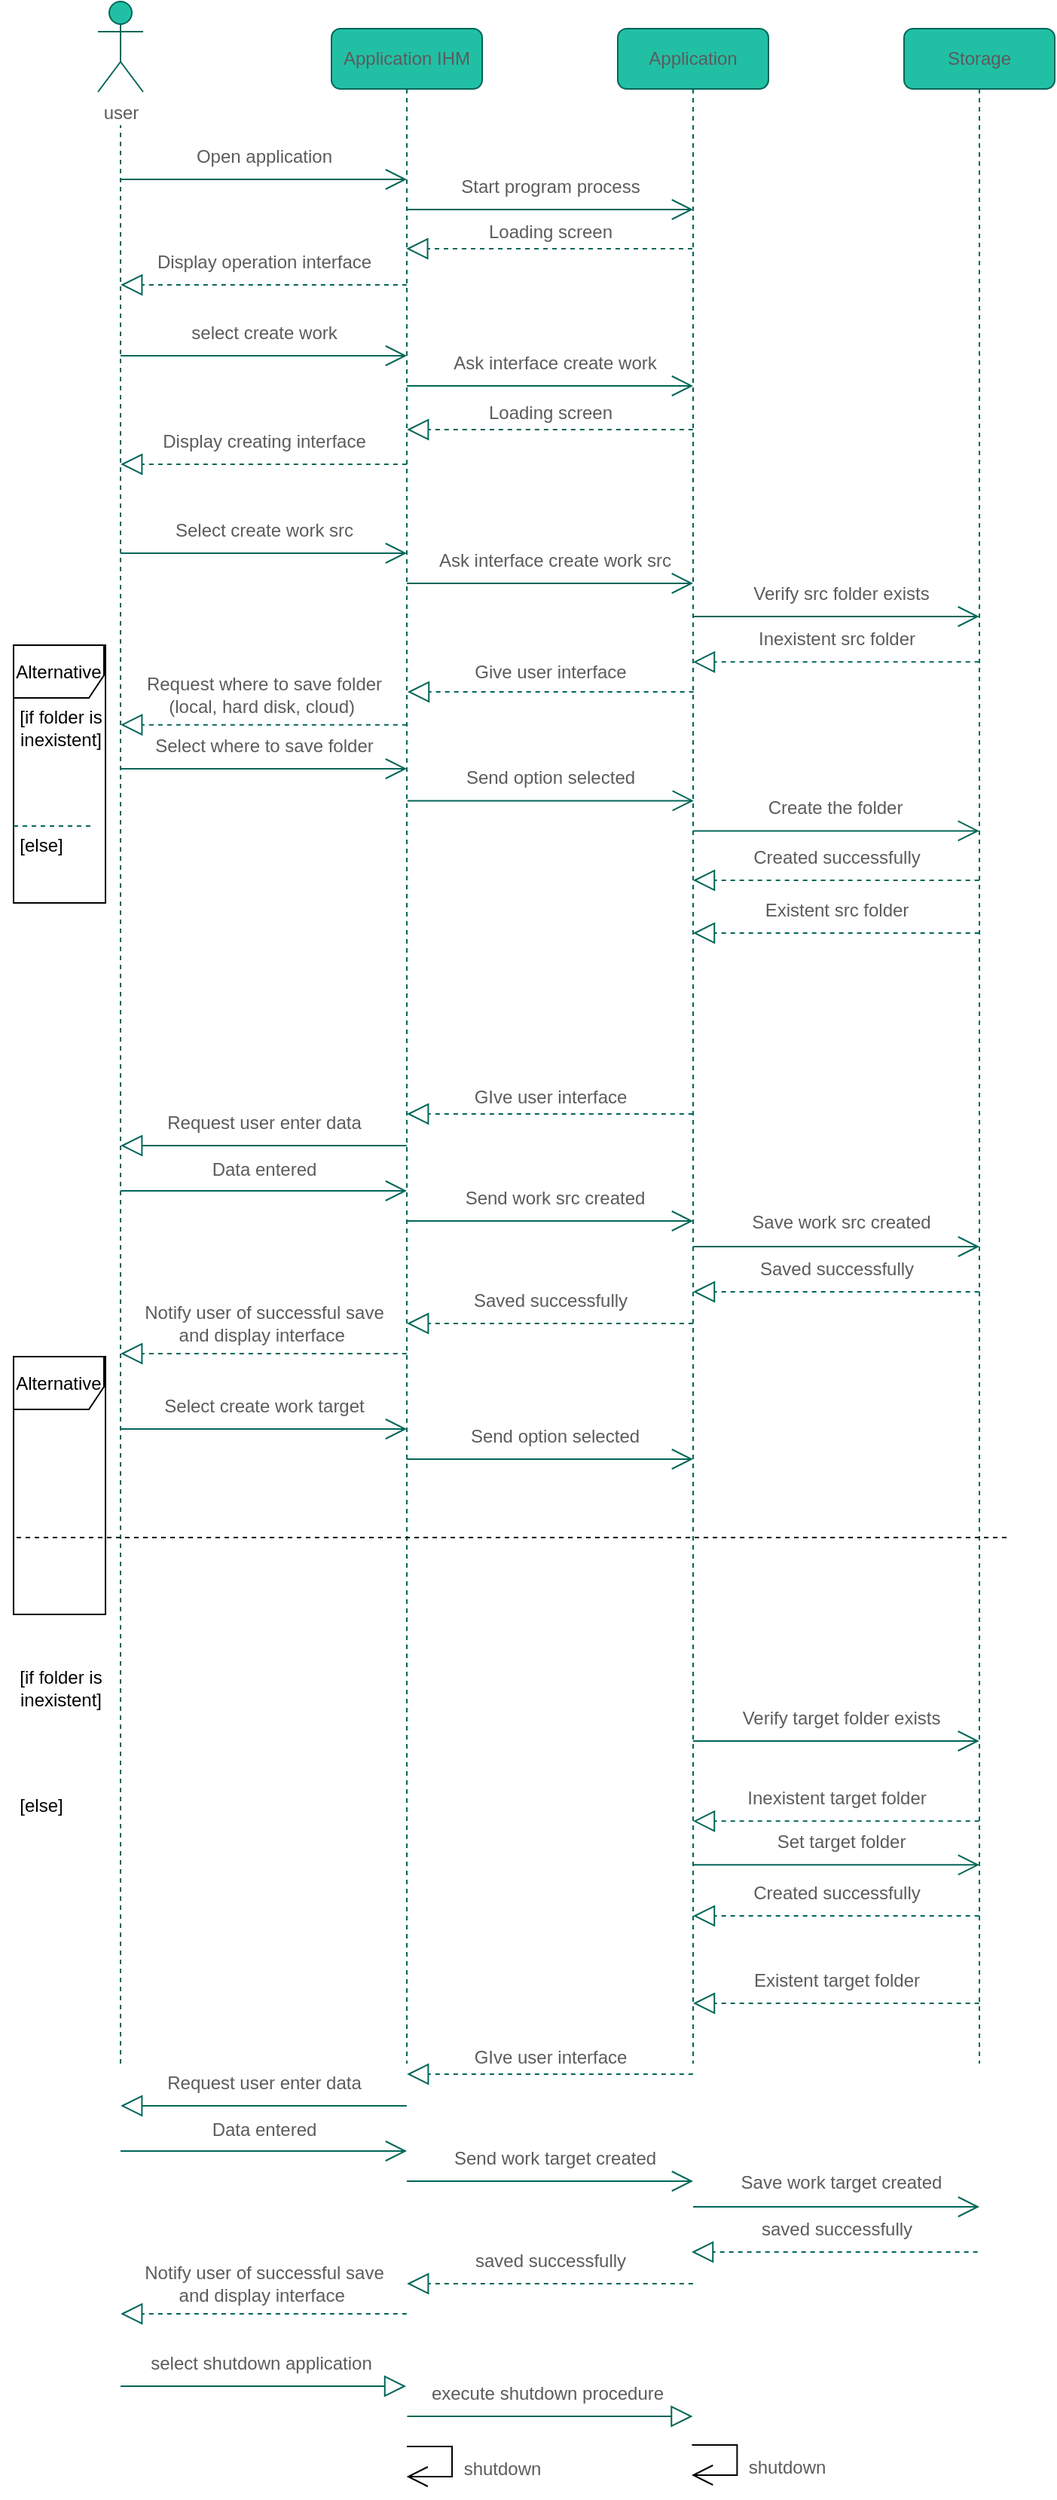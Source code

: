 <mxfile version="20.5.3" type="github">
  <diagram id="kgpKYQtTHZ0yAKxKKP6v" name="Page-1">
    <mxGraphModel dx="798" dy="415" grid="1" gridSize="10" guides="1" tooltips="1" connect="1" arrows="1" fold="1" page="1" pageScale="1" pageWidth="850" pageHeight="1100" math="0" shadow="0">
      <root>
        <mxCell id="0" />
        <mxCell id="1" parent="0" />
        <mxCell id="sGXvdLq_XoUKNio_A1aQ-1" value="user" style="shape=umlActor;verticalLabelPosition=bottom;verticalAlign=top;html=1;fillColor=#21C0A5;strokeColor=#006658;fontColor=#5C5C5C;rounded=1;" vertex="1" parent="1">
          <mxGeometry x="75" y="232" width="30" height="60" as="geometry" />
        </mxCell>
        <mxCell id="sGXvdLq_XoUKNio_A1aQ-8" value="&lt;span style=&quot;&quot;&gt;Application IHM&lt;/span&gt;" style="shape=umlLifeline;perimeter=lifelinePerimeter;whiteSpace=wrap;html=1;container=1;collapsible=0;recursiveResize=0;outlineConnect=0;fillColor=#21C0A5;strokeColor=#006658;fontColor=#5C5C5C;rounded=1;" vertex="1" parent="1">
          <mxGeometry x="230" y="250" width="100" height="1350" as="geometry" />
        </mxCell>
        <mxCell id="sGXvdLq_XoUKNio_A1aQ-38" value="Display operation interface" style="text;html=1;align=center;verticalAlign=middle;resizable=0;points=[];autosize=1;strokeColor=none;fillColor=none;fontColor=#5C5C5C;rounded=1;" vertex="1" parent="sGXvdLq_XoUKNio_A1aQ-8">
          <mxGeometry x="-130" y="140" width="170" height="30" as="geometry" />
        </mxCell>
        <mxCell id="sGXvdLq_XoUKNio_A1aQ-39" value="select create work" style="text;html=1;align=center;verticalAlign=middle;resizable=0;points=[];autosize=1;strokeColor=none;fillColor=none;fontColor=#5C5C5C;rounded=1;" vertex="1" parent="sGXvdLq_XoUKNio_A1aQ-8">
          <mxGeometry x="-105" y="187" width="120" height="30" as="geometry" />
        </mxCell>
        <mxCell id="sGXvdLq_XoUKNio_A1aQ-40" value="" style="endArrow=open;endFill=1;endSize=12;html=1;rounded=1;strokeColor=#006658;fontColor=#5C5C5C;fillColor=#21C0A5;" edge="1" parent="sGXvdLq_XoUKNio_A1aQ-8">
          <mxGeometry width="160" relative="1" as="geometry">
            <mxPoint x="-140" y="217" as="sourcePoint" />
            <mxPoint x="50" y="217" as="targetPoint" />
          </mxGeometry>
        </mxCell>
        <mxCell id="sGXvdLq_XoUKNio_A1aQ-79" value="Display creating interface" style="text;html=1;align=center;verticalAlign=middle;resizable=0;points=[];autosize=1;strokeColor=none;fillColor=none;fontColor=#5C5C5C;rounded=1;" vertex="1" parent="sGXvdLq_XoUKNio_A1aQ-8">
          <mxGeometry x="-125" y="259" width="160" height="30" as="geometry" />
        </mxCell>
        <mxCell id="sGXvdLq_XoUKNio_A1aQ-80" value="" style="endArrow=block;dashed=1;endFill=0;endSize=12;html=1;rounded=1;strokeColor=#006658;fontColor=#5C5C5C;fillColor=#21C0A5;" edge="1" parent="sGXvdLq_XoUKNio_A1aQ-8">
          <mxGeometry width="160" relative="1" as="geometry">
            <mxPoint x="49.92" y="289" as="sourcePoint" />
            <mxPoint x="-139.913" y="289" as="targetPoint" />
          </mxGeometry>
        </mxCell>
        <mxCell id="sGXvdLq_XoUKNio_A1aQ-101" value="Notify user of successful save&lt;br&gt;and display interface&amp;nbsp;" style="text;html=1;align=center;verticalAlign=middle;resizable=0;points=[];autosize=1;strokeColor=none;fillColor=none;fontColor=#5C5C5C;rounded=1;" vertex="1" parent="sGXvdLq_XoUKNio_A1aQ-8">
          <mxGeometry x="-135.0" y="839" width="180" height="40" as="geometry" />
        </mxCell>
        <mxCell id="sGXvdLq_XoUKNio_A1aQ-102" value="" style="endArrow=block;dashed=1;endFill=0;endSize=12;html=1;rounded=1;strokeColor=#006658;fontColor=#5C5C5C;fillColor=#21C0A5;" edge="1" parent="sGXvdLq_XoUKNio_A1aQ-8">
          <mxGeometry width="160" relative="1" as="geometry">
            <mxPoint x="49.92" y="879" as="sourcePoint" />
            <mxPoint x="-139.913" y="879" as="targetPoint" />
          </mxGeometry>
        </mxCell>
        <mxCell id="sGXvdLq_XoUKNio_A1aQ-138" value="select shutdown application" style="text;html=1;align=center;verticalAlign=middle;resizable=0;points=[];autosize=1;strokeColor=none;fillColor=none;fontColor=#5C5C5C;rounded=1;" vertex="1" parent="sGXvdLq_XoUKNio_A1aQ-8">
          <mxGeometry x="-132" y="1534" width="170" height="30" as="geometry" />
        </mxCell>
        <mxCell id="sGXvdLq_XoUKNio_A1aQ-145" value="" style="endArrow=open;endFill=1;endSize=12;html=1;rounded=0;" edge="1" parent="sGXvdLq_XoUKNio_A1aQ-8">
          <mxGeometry width="160" relative="1" as="geometry">
            <mxPoint x="50" y="1604" as="sourcePoint" />
            <mxPoint x="49.833" y="1624" as="targetPoint" />
            <Array as="points">
              <mxPoint x="80" y="1604" />
              <mxPoint x="80" y="1624" />
            </Array>
          </mxGeometry>
        </mxCell>
        <mxCell id="sGXvdLq_XoUKNio_A1aQ-152" value="Select where to save folder" style="text;html=1;align=center;verticalAlign=middle;resizable=0;points=[];autosize=1;strokeColor=none;fillColor=none;fontColor=#5C5C5C;rounded=1;" vertex="1" parent="sGXvdLq_XoUKNio_A1aQ-8">
          <mxGeometry x="-130" y="461" width="170" height="30" as="geometry" />
        </mxCell>
        <mxCell id="sGXvdLq_XoUKNio_A1aQ-153" value="" style="endArrow=open;endFill=1;endSize=12;html=1;rounded=1;strokeColor=#006658;fontColor=#5C5C5C;fillColor=#21C0A5;" edge="1" parent="sGXvdLq_XoUKNio_A1aQ-8">
          <mxGeometry width="160" relative="1" as="geometry">
            <mxPoint x="-140" y="491" as="sourcePoint" />
            <mxPoint x="50" y="491" as="targetPoint" />
          </mxGeometry>
        </mxCell>
        <mxCell id="sGXvdLq_XoUKNio_A1aQ-11" value="&lt;span style=&quot;&quot;&gt;Application&lt;/span&gt;" style="shape=umlLifeline;perimeter=lifelinePerimeter;whiteSpace=wrap;html=1;container=1;collapsible=0;recursiveResize=0;outlineConnect=0;fillColor=#21C0A5;strokeColor=#006658;fontColor=#5C5C5C;rounded=1;" vertex="1" parent="1">
          <mxGeometry x="420" y="250" width="100" height="1350" as="geometry" />
        </mxCell>
        <mxCell id="sGXvdLq_XoUKNio_A1aQ-36" value="Loading screen" style="text;html=1;align=center;verticalAlign=middle;resizable=0;points=[];autosize=1;strokeColor=none;fillColor=none;fontColor=#5C5C5C;rounded=1;" vertex="1" parent="sGXvdLq_XoUKNio_A1aQ-11">
          <mxGeometry x="-100" y="120" width="110" height="30" as="geometry" />
        </mxCell>
        <mxCell id="sGXvdLq_XoUKNio_A1aQ-41" value="Ask interface create work" style="text;html=1;align=center;verticalAlign=middle;resizable=0;points=[];autosize=1;strokeColor=none;fillColor=none;fontColor=#5C5C5C;rounded=1;" vertex="1" parent="sGXvdLq_XoUKNio_A1aQ-11">
          <mxGeometry x="-122" y="207" width="160" height="30" as="geometry" />
        </mxCell>
        <mxCell id="sGXvdLq_XoUKNio_A1aQ-42" value="" style="endArrow=open;endFill=1;endSize=12;html=1;rounded=1;strokeColor=#006658;fontColor=#5C5C5C;fillColor=#21C0A5;" edge="1" parent="sGXvdLq_XoUKNio_A1aQ-11">
          <mxGeometry width="160" relative="1" as="geometry">
            <mxPoint x="-140" y="237" as="sourcePoint" />
            <mxPoint x="50" y="237" as="targetPoint" />
          </mxGeometry>
        </mxCell>
        <mxCell id="sGXvdLq_XoUKNio_A1aQ-83" value="Select create work src" style="text;html=1;align=center;verticalAlign=middle;resizable=0;points=[];autosize=1;strokeColor=none;fillColor=none;fontColor=#5C5C5C;rounded=1;" vertex="1" parent="sGXvdLq_XoUKNio_A1aQ-11">
          <mxGeometry x="-305" y="318" width="140" height="30" as="geometry" />
        </mxCell>
        <mxCell id="sGXvdLq_XoUKNio_A1aQ-84" value="" style="endArrow=open;endFill=1;endSize=12;html=1;rounded=1;strokeColor=#006658;fontColor=#5C5C5C;fillColor=#21C0A5;" edge="1" parent="sGXvdLq_XoUKNio_A1aQ-11">
          <mxGeometry width="160" relative="1" as="geometry">
            <mxPoint x="-330" y="348" as="sourcePoint" />
            <mxPoint x="-140" y="348" as="targetPoint" />
          </mxGeometry>
        </mxCell>
        <mxCell id="sGXvdLq_XoUKNio_A1aQ-87" value="Ask interface create work src" style="text;html=1;align=center;verticalAlign=middle;resizable=0;points=[];autosize=1;strokeColor=none;fillColor=none;fontColor=#5C5C5C;rounded=1;" vertex="1" parent="sGXvdLq_XoUKNio_A1aQ-11">
          <mxGeometry x="-132" y="338" width="180" height="30" as="geometry" />
        </mxCell>
        <mxCell id="sGXvdLq_XoUKNio_A1aQ-88" value="" style="endArrow=open;endFill=1;endSize=12;html=1;rounded=1;strokeColor=#006658;fontColor=#5C5C5C;fillColor=#21C0A5;" edge="1" parent="sGXvdLq_XoUKNio_A1aQ-11">
          <mxGeometry width="160" relative="1" as="geometry">
            <mxPoint x="-140" y="368" as="sourcePoint" />
            <mxPoint x="50" y="368" as="targetPoint" />
          </mxGeometry>
        </mxCell>
        <mxCell id="sGXvdLq_XoUKNio_A1aQ-99" value="Saved successfully" style="text;html=1;align=center;verticalAlign=middle;resizable=0;points=[];autosize=1;strokeColor=none;fillColor=none;fontColor=#5C5C5C;rounded=1;" vertex="1" parent="sGXvdLq_XoUKNio_A1aQ-11">
          <mxGeometry x="-110.0" y="829" width="130" height="30" as="geometry" />
        </mxCell>
        <mxCell id="sGXvdLq_XoUKNio_A1aQ-100" value="" style="endArrow=block;dashed=1;endFill=0;endSize=12;html=1;rounded=1;strokeColor=#006658;fontColor=#5C5C5C;fillColor=#21C0A5;" edge="1" parent="sGXvdLq_XoUKNio_A1aQ-11">
          <mxGeometry width="160" relative="1" as="geometry">
            <mxPoint x="49.92" y="859" as="sourcePoint" />
            <mxPoint x="-139.913" y="859" as="targetPoint" />
          </mxGeometry>
        </mxCell>
        <mxCell id="sGXvdLq_XoUKNio_A1aQ-12" value="&lt;span style=&quot;&quot;&gt;Storage&lt;/span&gt;" style="shape=umlLifeline;perimeter=lifelinePerimeter;whiteSpace=wrap;html=1;container=1;collapsible=0;recursiveResize=0;outlineConnect=0;fillColor=#21C0A5;strokeColor=#006658;fontColor=#5C5C5C;rounded=1;" vertex="1" parent="1">
          <mxGeometry x="610" y="250" width="100" height="1350" as="geometry" />
        </mxCell>
        <mxCell id="sGXvdLq_XoUKNio_A1aQ-61" value="Alternative" style="shape=umlFrame;whiteSpace=wrap;html=1;width=60;height=35;" vertex="1" parent="sGXvdLq_XoUKNio_A1aQ-12">
          <mxGeometry x="-591" y="409" width="61" height="171" as="geometry" />
        </mxCell>
        <mxCell id="sGXvdLq_XoUKNio_A1aQ-65" value="" style="line;strokeWidth=1;fillColor=none;align=left;verticalAlign=middle;spacingTop=-1;spacingLeft=3;spacingRight=3;rotatable=0;labelPosition=right;points=[];portConstraint=eastwest;strokeColor=inherit;dashed=1;" vertex="1" parent="sGXvdLq_XoUKNio_A1aQ-12">
          <mxGeometry x="-591" y="525" width="51" height="8" as="geometry" />
        </mxCell>
        <mxCell id="sGXvdLq_XoUKNio_A1aQ-72" value="[else]" style="text;html=1;align=center;verticalAlign=middle;resizable=0;points=[];autosize=1;strokeColor=none;fillColor=none;" vertex="1" parent="sGXvdLq_XoUKNio_A1aQ-12">
          <mxGeometry x="-598" y="527" width="50" height="30" as="geometry" />
        </mxCell>
        <mxCell id="sGXvdLq_XoUKNio_A1aQ-44" value="GIve user interface" style="text;html=1;align=center;verticalAlign=middle;resizable=0;points=[];autosize=1;strokeColor=none;fillColor=none;fontColor=#5C5C5C;rounded=1;" vertex="1" parent="sGXvdLq_XoUKNio_A1aQ-12">
          <mxGeometry x="-294.58" y="694" width="120" height="30" as="geometry" />
        </mxCell>
        <mxCell id="sGXvdLq_XoUKNio_A1aQ-45" value="" style="endArrow=block;dashed=1;endFill=0;endSize=12;html=1;rounded=1;strokeColor=#006658;fontColor=#5C5C5C;fillColor=#21C0A5;" edge="1" parent="sGXvdLq_XoUKNio_A1aQ-12">
          <mxGeometry width="160" relative="1" as="geometry">
            <mxPoint x="-140.08" y="720" as="sourcePoint" />
            <mxPoint x="-329.913" y="720" as="targetPoint" />
          </mxGeometry>
        </mxCell>
        <mxCell id="sGXvdLq_XoUKNio_A1aQ-48" value="" style="endArrow=block;endFill=0;endSize=12;html=1;rounded=1;strokeColor=#006658;fontColor=#5C5C5C;fillColor=#21C0A5;" edge="1" parent="sGXvdLq_XoUKNio_A1aQ-12">
          <mxGeometry width="160" relative="1" as="geometry">
            <mxPoint x="-330.08" y="741" as="sourcePoint" />
            <mxPoint x="-519.913" y="741" as="targetPoint" />
          </mxGeometry>
        </mxCell>
        <mxCell id="sGXvdLq_XoUKNio_A1aQ-47" value="Request user enter data" style="text;html=1;align=center;verticalAlign=middle;resizable=0;points=[];autosize=1;strokeColor=none;fillColor=none;fontColor=#5C5C5C;rounded=1;" vertex="1" parent="sGXvdLq_XoUKNio_A1aQ-12">
          <mxGeometry x="-500" y="711" width="150" height="30" as="geometry" />
        </mxCell>
        <mxCell id="sGXvdLq_XoUKNio_A1aQ-95" value="Save work src created&lt;br&gt;&amp;nbsp;" style="text;html=1;align=center;verticalAlign=middle;resizable=0;points=[];autosize=1;strokeColor=none;fillColor=none;fontColor=#5C5C5C;rounded=1;" vertex="1" parent="sGXvdLq_XoUKNio_A1aQ-12">
          <mxGeometry x="-112" y="779" width="140" height="40" as="geometry" />
        </mxCell>
        <mxCell id="sGXvdLq_XoUKNio_A1aQ-96" value="" style="endArrow=open;endFill=1;endSize=12;html=1;rounded=1;strokeColor=#006658;fontColor=#5C5C5C;fillColor=#21C0A5;" edge="1" parent="sGXvdLq_XoUKNio_A1aQ-12">
          <mxGeometry width="160" relative="1" as="geometry">
            <mxPoint x="-140" y="808" as="sourcePoint" />
            <mxPoint x="50" y="808" as="targetPoint" />
          </mxGeometry>
        </mxCell>
        <mxCell id="sGXvdLq_XoUKNio_A1aQ-97" value="Saved successfully" style="text;html=1;align=center;verticalAlign=middle;resizable=0;points=[];autosize=1;strokeColor=none;fillColor=none;fontColor=#5C5C5C;rounded=1;" vertex="1" parent="sGXvdLq_XoUKNio_A1aQ-12">
          <mxGeometry x="-110.09" y="808" width="130" height="30" as="geometry" />
        </mxCell>
        <mxCell id="sGXvdLq_XoUKNio_A1aQ-98" value="" style="endArrow=block;dashed=1;endFill=0;endSize=12;html=1;rounded=1;strokeColor=#006658;fontColor=#5C5C5C;fillColor=#21C0A5;" edge="1" parent="sGXvdLq_XoUKNio_A1aQ-12">
          <mxGeometry width="160" relative="1" as="geometry">
            <mxPoint x="49.83" y="838" as="sourcePoint" />
            <mxPoint x="-140.003" y="838" as="targetPoint" />
          </mxGeometry>
        </mxCell>
        <mxCell id="sGXvdLq_XoUKNio_A1aQ-57" value="Give user interface" style="text;html=1;align=center;verticalAlign=middle;resizable=0;points=[];autosize=1;strokeColor=none;fillColor=none;fontColor=#5C5C5C;rounded=1;" vertex="1" parent="sGXvdLq_XoUKNio_A1aQ-12">
          <mxGeometry x="-294.58" y="412.17" width="120" height="30" as="geometry" />
        </mxCell>
        <mxCell id="sGXvdLq_XoUKNio_A1aQ-150" value="Request where to save folder&lt;br&gt;(local, hard disk, cloud)&amp;nbsp;" style="text;html=1;align=center;verticalAlign=middle;resizable=0;points=[];autosize=1;strokeColor=none;fillColor=none;fontColor=#5C5C5C;rounded=1;" vertex="1" parent="sGXvdLq_XoUKNio_A1aQ-12">
          <mxGeometry x="-515" y="422.0" width="180" height="40" as="geometry" />
        </mxCell>
        <mxCell id="sGXvdLq_XoUKNio_A1aQ-151" value="" style="endArrow=block;dashed=1;endFill=0;endSize=12;html=1;rounded=1;strokeColor=#006658;fontColor=#5C5C5C;fillColor=#21C0A5;" edge="1" parent="sGXvdLq_XoUKNio_A1aQ-12">
          <mxGeometry width="160" relative="1" as="geometry">
            <mxPoint x="-330.08" y="461.83" as="sourcePoint" />
            <mxPoint x="-519.913" y="461.83" as="targetPoint" />
          </mxGeometry>
        </mxCell>
        <mxCell id="sGXvdLq_XoUKNio_A1aQ-155" value="" style="endArrow=open;endFill=1;endSize=12;html=1;rounded=1;strokeColor=#006658;fontColor=#5C5C5C;fillColor=#21C0A5;" edge="1" parent="sGXvdLq_XoUKNio_A1aQ-12">
          <mxGeometry width="160" relative="1" as="geometry">
            <mxPoint x="-329.58" y="512.23" as="sourcePoint" />
            <mxPoint x="-139.58" y="512.23" as="targetPoint" />
          </mxGeometry>
        </mxCell>
        <mxCell id="sGXvdLq_XoUKNio_A1aQ-157" value="" style="endArrow=open;endFill=1;endSize=12;html=1;rounded=1;strokeColor=#006658;fontColor=#5C5C5C;fillColor=#21C0A5;" edge="1" parent="sGXvdLq_XoUKNio_A1aQ-12">
          <mxGeometry width="160" relative="1" as="geometry">
            <mxPoint x="-140.09" y="532.23" as="sourcePoint" />
            <mxPoint x="49.91" y="532.23" as="targetPoint" />
          </mxGeometry>
        </mxCell>
        <mxCell id="sGXvdLq_XoUKNio_A1aQ-158" value="Create the folder" style="text;html=1;align=center;verticalAlign=middle;resizable=0;points=[];autosize=1;strokeColor=none;fillColor=none;fontColor=#5C5C5C;rounded=1;" vertex="1" parent="sGXvdLq_XoUKNio_A1aQ-12">
          <mxGeometry x="-100.51" y="502" width="110" height="30" as="geometry" />
        </mxCell>
        <mxCell id="sGXvdLq_XoUKNio_A1aQ-60" value="" style="endArrow=block;dashed=1;endFill=0;endSize=12;html=1;rounded=1;strokeColor=#006658;fontColor=#5C5C5C;fillColor=#21C0A5;" edge="1" parent="sGXvdLq_XoUKNio_A1aQ-12">
          <mxGeometry width="160" relative="1" as="geometry">
            <mxPoint x="49.83" y="565" as="sourcePoint" />
            <mxPoint x="-140.003" y="565" as="targetPoint" />
          </mxGeometry>
        </mxCell>
        <mxCell id="sGXvdLq_XoUKNio_A1aQ-59" value="Created successfully" style="text;html=1;align=center;verticalAlign=middle;resizable=0;points=[];autosize=1;strokeColor=none;fillColor=none;fontColor=#5C5C5C;rounded=1;" vertex="1" parent="sGXvdLq_XoUKNio_A1aQ-12">
          <mxGeometry x="-110.09" y="535" width="130" height="30" as="geometry" />
        </mxCell>
        <mxCell id="sGXvdLq_XoUKNio_A1aQ-23" value="" style="endArrow=none;dashed=1;html=1;rounded=1;strokeColor=#006658;fontColor=#5C5C5C;" edge="1" parent="1">
          <mxGeometry width="50" height="50" relative="1" as="geometry">
            <mxPoint x="90" y="1600" as="sourcePoint" />
            <mxPoint x="90.0" y="314" as="targetPoint" />
          </mxGeometry>
        </mxCell>
        <mxCell id="sGXvdLq_XoUKNio_A1aQ-30" value="Open application" style="text;html=1;align=center;verticalAlign=middle;resizable=0;points=[];autosize=1;strokeColor=none;fillColor=none;fontColor=#5C5C5C;rounded=1;" vertex="1" parent="1">
          <mxGeometry x="130" y="320" width="110" height="30" as="geometry" />
        </mxCell>
        <mxCell id="sGXvdLq_XoUKNio_A1aQ-31" value="" style="endArrow=open;endFill=1;endSize=12;html=1;rounded=1;strokeColor=#006658;fontColor=#5C5C5C;fillColor=#21C0A5;" edge="1" parent="1">
          <mxGeometry width="160" relative="1" as="geometry">
            <mxPoint x="90" y="350" as="sourcePoint" />
            <mxPoint x="280" y="350" as="targetPoint" />
          </mxGeometry>
        </mxCell>
        <mxCell id="sGXvdLq_XoUKNio_A1aQ-33" value="Start program process" style="text;html=1;align=center;verticalAlign=middle;resizable=0;points=[];autosize=1;strokeColor=none;fillColor=none;fontColor=#5C5C5C;rounded=1;" vertex="1" parent="1">
          <mxGeometry x="305" y="340" width="140" height="30" as="geometry" />
        </mxCell>
        <mxCell id="sGXvdLq_XoUKNio_A1aQ-34" value="" style="endArrow=open;endFill=1;endSize=12;html=1;rounded=1;strokeColor=#006658;fontColor=#5C5C5C;fillColor=#21C0A5;" edge="1" parent="1">
          <mxGeometry width="160" relative="1" as="geometry">
            <mxPoint x="280" y="370" as="sourcePoint" />
            <mxPoint x="470" y="370" as="targetPoint" />
          </mxGeometry>
        </mxCell>
        <mxCell id="sGXvdLq_XoUKNio_A1aQ-35" value="" style="endArrow=block;dashed=1;endFill=0;endSize=12;html=1;rounded=1;strokeColor=#006658;fontColor=#5C5C5C;fillColor=#21C0A5;" edge="1" parent="1">
          <mxGeometry width="160" relative="1" as="geometry">
            <mxPoint x="469.5" y="396" as="sourcePoint" />
            <mxPoint x="279.667" y="396" as="targetPoint" />
          </mxGeometry>
        </mxCell>
        <mxCell id="sGXvdLq_XoUKNio_A1aQ-37" value="" style="endArrow=block;dashed=1;endFill=0;endSize=12;html=1;rounded=1;strokeColor=#006658;fontColor=#5C5C5C;fillColor=#21C0A5;" edge="1" parent="1">
          <mxGeometry width="160" relative="1" as="geometry">
            <mxPoint x="279.92" y="420" as="sourcePoint" />
            <mxPoint x="90.087" y="420" as="targetPoint" />
          </mxGeometry>
        </mxCell>
        <mxCell id="sGXvdLq_XoUKNio_A1aQ-77" value="Loading screen" style="text;html=1;align=center;verticalAlign=middle;resizable=0;points=[];autosize=1;strokeColor=none;fillColor=none;fontColor=#5C5C5C;rounded=1;" vertex="1" parent="1">
          <mxGeometry x="320.42" y="490" width="110" height="30" as="geometry" />
        </mxCell>
        <mxCell id="sGXvdLq_XoUKNio_A1aQ-78" value="" style="endArrow=block;dashed=1;endFill=0;endSize=12;html=1;rounded=1;strokeColor=#006658;fontColor=#5C5C5C;fillColor=#21C0A5;" edge="1" parent="1">
          <mxGeometry width="160" relative="1" as="geometry">
            <mxPoint x="469.92" y="516" as="sourcePoint" />
            <mxPoint x="280.087" y="516" as="targetPoint" />
          </mxGeometry>
        </mxCell>
        <mxCell id="sGXvdLq_XoUKNio_A1aQ-53" value="Inexistent src folder" style="text;html=1;align=center;verticalAlign=middle;resizable=0;points=[];autosize=1;strokeColor=none;fillColor=none;fontColor=#5C5C5C;rounded=1;" vertex="1" parent="1">
          <mxGeometry x="499.91" y="640.17" width="130" height="30" as="geometry" />
        </mxCell>
        <mxCell id="sGXvdLq_XoUKNio_A1aQ-54" value="" style="endArrow=block;dashed=1;endFill=0;endSize=12;html=1;rounded=1;strokeColor=#006658;fontColor=#5C5C5C;fillColor=#21C0A5;" edge="1" parent="1">
          <mxGeometry width="160" relative="1" as="geometry">
            <mxPoint x="659.83" y="670.17" as="sourcePoint" />
            <mxPoint x="469.997" y="670.17" as="targetPoint" />
          </mxGeometry>
        </mxCell>
        <mxCell id="sGXvdLq_XoUKNio_A1aQ-63" value="[if folder is &lt;br&gt;inexistent]" style="text;html=1;align=center;verticalAlign=middle;resizable=0;points=[];autosize=1;strokeColor=none;fillColor=none;" vertex="1" parent="1">
          <mxGeometry x="10" y="694.17" width="80" height="40" as="geometry" />
        </mxCell>
        <mxCell id="sGXvdLq_XoUKNio_A1aQ-66" value="Existent src folder" style="text;html=1;align=center;verticalAlign=middle;resizable=0;points=[];autosize=1;strokeColor=none;fillColor=none;fontColor=#5C5C5C;rounded=1;" vertex="1" parent="1">
          <mxGeometry x="504.91" y="820" width="120" height="30" as="geometry" />
        </mxCell>
        <mxCell id="sGXvdLq_XoUKNio_A1aQ-67" value="" style="endArrow=block;dashed=1;endFill=0;endSize=12;html=1;rounded=1;strokeColor=#006658;fontColor=#5C5C5C;fillColor=#21C0A5;" edge="1" parent="1">
          <mxGeometry width="160" relative="1" as="geometry">
            <mxPoint x="659.83" y="850.0" as="sourcePoint" />
            <mxPoint x="469.997" y="850.0" as="targetPoint" />
          </mxGeometry>
        </mxCell>
        <mxCell id="sGXvdLq_XoUKNio_A1aQ-49" value="Verify src folder exists" style="text;html=1;align=center;verticalAlign=middle;resizable=0;points=[];autosize=1;strokeColor=none;fillColor=none;fontColor=#5C5C5C;rounded=1;" vertex="1" parent="1">
          <mxGeometry x="497.91" y="610" width="140" height="30" as="geometry" />
        </mxCell>
        <mxCell id="sGXvdLq_XoUKNio_A1aQ-50" value="" style="endArrow=open;endFill=1;endSize=12;html=1;rounded=1;strokeColor=#006658;fontColor=#5C5C5C;fillColor=#21C0A5;" edge="1" parent="1">
          <mxGeometry width="160" relative="1" as="geometry">
            <mxPoint x="469.91" y="640" as="sourcePoint" />
            <mxPoint x="659.91" y="640" as="targetPoint" />
          </mxGeometry>
        </mxCell>
        <mxCell id="sGXvdLq_XoUKNio_A1aQ-91" value="Data entered" style="text;html=1;align=center;verticalAlign=middle;resizable=0;points=[];autosize=1;strokeColor=none;fillColor=none;fontColor=#5C5C5C;rounded=1;" vertex="1" parent="1">
          <mxGeometry x="140" y="992" width="90" height="30" as="geometry" />
        </mxCell>
        <mxCell id="sGXvdLq_XoUKNio_A1aQ-92" value="" style="endArrow=open;endFill=1;endSize=12;html=1;rounded=1;strokeColor=#006658;fontColor=#5C5C5C;fillColor=#21C0A5;" edge="1" parent="1">
          <mxGeometry width="160" relative="1" as="geometry">
            <mxPoint x="90" y="1021" as="sourcePoint" />
            <mxPoint x="280" y="1021" as="targetPoint" />
          </mxGeometry>
        </mxCell>
        <mxCell id="sGXvdLq_XoUKNio_A1aQ-93" value="Send work src created" style="text;html=1;align=center;verticalAlign=middle;resizable=0;points=[];autosize=1;strokeColor=none;fillColor=none;fontColor=#5C5C5C;rounded=1;" vertex="1" parent="1">
          <mxGeometry x="308" y="1011" width="140" height="30" as="geometry" />
        </mxCell>
        <mxCell id="sGXvdLq_XoUKNio_A1aQ-94" value="" style="endArrow=open;endFill=1;endSize=12;html=1;rounded=1;strokeColor=#006658;fontColor=#5C5C5C;fillColor=#21C0A5;" edge="1" parent="1">
          <mxGeometry width="160" relative="1" as="geometry">
            <mxPoint x="280" y="1041" as="sourcePoint" />
            <mxPoint x="470" y="1041" as="targetPoint" />
          </mxGeometry>
        </mxCell>
        <mxCell id="sGXvdLq_XoUKNio_A1aQ-103" value="Notify user of successful save&lt;br&gt;and display interface&amp;nbsp;" style="text;html=1;align=center;verticalAlign=middle;resizable=0;points=[];autosize=1;strokeColor=none;fillColor=none;fontColor=#5C5C5C;rounded=1;" vertex="1" parent="1">
          <mxGeometry x="95.0" y="1726" width="180" height="40" as="geometry" />
        </mxCell>
        <mxCell id="sGXvdLq_XoUKNio_A1aQ-104" value="" style="endArrow=block;dashed=1;endFill=0;endSize=12;html=1;rounded=1;strokeColor=#006658;fontColor=#5C5C5C;fillColor=#21C0A5;" edge="1" parent="1">
          <mxGeometry width="160" relative="1" as="geometry">
            <mxPoint x="279.92" y="1766" as="sourcePoint" />
            <mxPoint x="90.087" y="1766" as="targetPoint" />
          </mxGeometry>
        </mxCell>
        <mxCell id="sGXvdLq_XoUKNio_A1aQ-105" value="Select create work target" style="text;html=1;align=center;verticalAlign=middle;resizable=0;points=[];autosize=1;strokeColor=none;fillColor=none;fontColor=#5C5C5C;rounded=1;" vertex="1" parent="1">
          <mxGeometry x="105" y="1149" width="160" height="30" as="geometry" />
        </mxCell>
        <mxCell id="sGXvdLq_XoUKNio_A1aQ-106" value="" style="endArrow=open;endFill=1;endSize=12;html=1;rounded=1;strokeColor=#006658;fontColor=#5C5C5C;fillColor=#21C0A5;" edge="1" parent="1">
          <mxGeometry width="160" relative="1" as="geometry">
            <mxPoint x="90" y="1179" as="sourcePoint" />
            <mxPoint x="280" y="1179" as="targetPoint" />
          </mxGeometry>
        </mxCell>
        <mxCell id="sGXvdLq_XoUKNio_A1aQ-107" value="Send option selected" style="text;html=1;align=center;verticalAlign=middle;resizable=0;points=[];autosize=1;strokeColor=none;fillColor=none;fontColor=#5C5C5C;rounded=1;" vertex="1" parent="1">
          <mxGeometry x="308" y="1169" width="140" height="30" as="geometry" />
        </mxCell>
        <mxCell id="sGXvdLq_XoUKNio_A1aQ-108" value="" style="endArrow=open;endFill=1;endSize=12;html=1;rounded=1;strokeColor=#006658;fontColor=#5C5C5C;fillColor=#21C0A5;" edge="1" parent="1">
          <mxGeometry width="160" relative="1" as="geometry">
            <mxPoint x="280" y="1199" as="sourcePoint" />
            <mxPoint x="470" y="1199" as="targetPoint" />
          </mxGeometry>
        </mxCell>
        <mxCell id="sGXvdLq_XoUKNio_A1aQ-109" value="saved successfully" style="text;html=1;align=center;verticalAlign=middle;resizable=0;points=[];autosize=1;strokeColor=none;fillColor=none;fontColor=#5C5C5C;rounded=1;" vertex="1" parent="1">
          <mxGeometry x="315.0" y="1716" width="120" height="30" as="geometry" />
        </mxCell>
        <mxCell id="sGXvdLq_XoUKNio_A1aQ-110" value="" style="endArrow=block;dashed=1;endFill=0;endSize=12;html=1;rounded=1;strokeColor=#006658;fontColor=#5C5C5C;fillColor=#21C0A5;" edge="1" parent="1">
          <mxGeometry width="160" relative="1" as="geometry">
            <mxPoint x="469.92" y="1746" as="sourcePoint" />
            <mxPoint x="280.087" y="1746" as="targetPoint" />
          </mxGeometry>
        </mxCell>
        <mxCell id="sGXvdLq_XoUKNio_A1aQ-111" value="Alternative" style="shape=umlFrame;whiteSpace=wrap;html=1;width=60;height=35;" vertex="1" parent="1">
          <mxGeometry x="19" y="1131" width="61" height="171" as="geometry" />
        </mxCell>
        <mxCell id="sGXvdLq_XoUKNio_A1aQ-112" value="" style="line;strokeWidth=1;fillColor=none;align=left;verticalAlign=middle;spacingTop=-1;spacingLeft=3;spacingRight=3;rotatable=0;labelPosition=right;points=[];portConstraint=eastwest;strokeColor=inherit;dashed=1;" vertex="1" parent="1">
          <mxGeometry x="21" y="1247" width="659" height="8" as="geometry" />
        </mxCell>
        <mxCell id="sGXvdLq_XoUKNio_A1aQ-113" value="[else]" style="text;html=1;align=center;verticalAlign=middle;resizable=0;points=[];autosize=1;strokeColor=none;fillColor=none;" vertex="1" parent="1">
          <mxGeometry x="12" y="1414" width="50" height="30" as="geometry" />
        </mxCell>
        <mxCell id="sGXvdLq_XoUKNio_A1aQ-114" value="GIve user interface" style="text;html=1;align=center;verticalAlign=middle;resizable=0;points=[];autosize=1;strokeColor=none;fillColor=none;fontColor=#5C5C5C;rounded=1;" vertex="1" parent="1">
          <mxGeometry x="315.42" y="1581" width="120" height="30" as="geometry" />
        </mxCell>
        <mxCell id="sGXvdLq_XoUKNio_A1aQ-115" value="" style="endArrow=block;dashed=1;endFill=0;endSize=12;html=1;rounded=1;strokeColor=#006658;fontColor=#5C5C5C;fillColor=#21C0A5;" edge="1" parent="1">
          <mxGeometry width="160" relative="1" as="geometry">
            <mxPoint x="469.92" y="1607" as="sourcePoint" />
            <mxPoint x="280.087" y="1607" as="targetPoint" />
          </mxGeometry>
        </mxCell>
        <mxCell id="sGXvdLq_XoUKNio_A1aQ-116" value="" style="endArrow=block;endFill=0;endSize=12;html=1;rounded=1;strokeColor=#006658;fontColor=#5C5C5C;fillColor=#21C0A5;" edge="1" parent="1">
          <mxGeometry width="160" relative="1" as="geometry">
            <mxPoint x="279.92" y="1628" as="sourcePoint" />
            <mxPoint x="90.087" y="1628" as="targetPoint" />
          </mxGeometry>
        </mxCell>
        <mxCell id="sGXvdLq_XoUKNio_A1aQ-117" value="Request user enter data" style="text;html=1;align=center;verticalAlign=middle;resizable=0;points=[];autosize=1;strokeColor=none;fillColor=none;fontColor=#5C5C5C;rounded=1;" vertex="1" parent="1">
          <mxGeometry x="110" y="1598" width="150" height="30" as="geometry" />
        </mxCell>
        <mxCell id="sGXvdLq_XoUKNio_A1aQ-118" value="Save work target&amp;nbsp;created&lt;br&gt;&amp;nbsp;" style="text;html=1;align=center;verticalAlign=middle;resizable=0;points=[];autosize=1;strokeColor=none;fillColor=none;fontColor=#5C5C5C;rounded=1;" vertex="1" parent="1">
          <mxGeometry x="488" y="1666" width="160" height="40" as="geometry" />
        </mxCell>
        <mxCell id="sGXvdLq_XoUKNio_A1aQ-119" value="" style="endArrow=open;endFill=1;endSize=12;html=1;rounded=1;strokeColor=#006658;fontColor=#5C5C5C;fillColor=#21C0A5;" edge="1" parent="1">
          <mxGeometry width="160" relative="1" as="geometry">
            <mxPoint x="470" y="1695" as="sourcePoint" />
            <mxPoint x="660" y="1695" as="targetPoint" />
          </mxGeometry>
        </mxCell>
        <mxCell id="sGXvdLq_XoUKNio_A1aQ-120" value="saved successfully" style="text;html=1;align=center;verticalAlign=middle;resizable=0;points=[];autosize=1;strokeColor=none;fillColor=none;fontColor=#5C5C5C;rounded=1;" vertex="1" parent="1">
          <mxGeometry x="504.91" y="1695" width="120" height="30" as="geometry" />
        </mxCell>
        <mxCell id="sGXvdLq_XoUKNio_A1aQ-121" value="" style="endArrow=block;dashed=1;endFill=0;endSize=12;html=1;rounded=1;strokeColor=#006658;fontColor=#5C5C5C;fillColor=#21C0A5;" edge="1" parent="1">
          <mxGeometry width="160" relative="1" as="geometry">
            <mxPoint x="658.83" y="1725" as="sourcePoint" />
            <mxPoint x="468.997" y="1725" as="targetPoint" />
          </mxGeometry>
        </mxCell>
        <mxCell id="sGXvdLq_XoUKNio_A1aQ-122" value="Inexistent target&amp;nbsp;folder" style="text;html=1;align=center;verticalAlign=middle;resizable=0;points=[];autosize=1;strokeColor=none;fillColor=none;fontColor=#5C5C5C;rounded=1;" vertex="1" parent="1">
          <mxGeometry x="494.91" y="1409.17" width="140" height="30" as="geometry" />
        </mxCell>
        <mxCell id="sGXvdLq_XoUKNio_A1aQ-123" value="" style="endArrow=block;dashed=1;endFill=0;endSize=12;html=1;rounded=1;strokeColor=#006658;fontColor=#5C5C5C;fillColor=#21C0A5;" edge="1" parent="1">
          <mxGeometry width="160" relative="1" as="geometry">
            <mxPoint x="659.83" y="1439.17" as="sourcePoint" />
            <mxPoint x="469.997" y="1439.17" as="targetPoint" />
          </mxGeometry>
        </mxCell>
        <mxCell id="sGXvdLq_XoUKNio_A1aQ-124" value="Created successfully" style="text;html=1;align=center;verticalAlign=middle;resizable=0;points=[];autosize=1;strokeColor=none;fillColor=none;fontColor=#5C5C5C;rounded=1;" vertex="1" parent="1">
          <mxGeometry x="499.91" y="1472" width="130" height="30" as="geometry" />
        </mxCell>
        <mxCell id="sGXvdLq_XoUKNio_A1aQ-125" value="" style="endArrow=block;dashed=1;endFill=0;endSize=12;html=1;rounded=1;strokeColor=#006658;fontColor=#5C5C5C;fillColor=#21C0A5;" edge="1" parent="1">
          <mxGeometry width="160" relative="1" as="geometry">
            <mxPoint x="659.83" y="1502" as="sourcePoint" />
            <mxPoint x="469.997" y="1502" as="targetPoint" />
          </mxGeometry>
        </mxCell>
        <mxCell id="sGXvdLq_XoUKNio_A1aQ-126" value="Set target&amp;nbsp;folder" style="text;html=1;align=center;verticalAlign=middle;resizable=0;points=[];autosize=1;strokeColor=none;fillColor=none;fontColor=#5C5C5C;rounded=1;" vertex="1" parent="1">
          <mxGeometry x="513" y="1438.17" width="110" height="30" as="geometry" />
        </mxCell>
        <mxCell id="sGXvdLq_XoUKNio_A1aQ-127" value="" style="endArrow=open;endFill=1;endSize=12;html=1;rounded=1;strokeColor=#006658;fontColor=#5C5C5C;fillColor=#21C0A5;" edge="1" parent="1">
          <mxGeometry width="160" relative="1" as="geometry">
            <mxPoint x="470" y="1468.17" as="sourcePoint" />
            <mxPoint x="660" y="1468.17" as="targetPoint" />
          </mxGeometry>
        </mxCell>
        <mxCell id="sGXvdLq_XoUKNio_A1aQ-128" value="[if folder is &lt;br&gt;inexistent]" style="text;html=1;align=center;verticalAlign=middle;resizable=0;points=[];autosize=1;strokeColor=none;fillColor=none;" vertex="1" parent="1">
          <mxGeometry x="10" y="1331.17" width="80" height="40" as="geometry" />
        </mxCell>
        <mxCell id="sGXvdLq_XoUKNio_A1aQ-129" value="Existent target&amp;nbsp;folder" style="text;html=1;align=center;verticalAlign=middle;resizable=0;points=[];autosize=1;strokeColor=none;fillColor=none;fontColor=#5C5C5C;rounded=1;" vertex="1" parent="1">
          <mxGeometry x="499.91" y="1530" width="130" height="30" as="geometry" />
        </mxCell>
        <mxCell id="sGXvdLq_XoUKNio_A1aQ-130" value="" style="endArrow=block;dashed=1;endFill=0;endSize=12;html=1;rounded=1;strokeColor=#006658;fontColor=#5C5C5C;fillColor=#21C0A5;" edge="1" parent="1">
          <mxGeometry width="160" relative="1" as="geometry">
            <mxPoint x="659.83" y="1560" as="sourcePoint" />
            <mxPoint x="469.997" y="1560" as="targetPoint" />
          </mxGeometry>
        </mxCell>
        <mxCell id="sGXvdLq_XoUKNio_A1aQ-131" value="Verify target folder exists" style="text;html=1;align=center;verticalAlign=middle;resizable=0;points=[];autosize=1;strokeColor=none;fillColor=none;fontColor=#5C5C5C;rounded=1;" vertex="1" parent="1">
          <mxGeometry x="492.91" y="1356" width="150" height="30" as="geometry" />
        </mxCell>
        <mxCell id="sGXvdLq_XoUKNio_A1aQ-132" value="" style="endArrow=open;endFill=1;endSize=12;html=1;rounded=1;strokeColor=#006658;fontColor=#5C5C5C;fillColor=#21C0A5;" edge="1" parent="1">
          <mxGeometry width="160" relative="1" as="geometry">
            <mxPoint x="469.91" y="1386" as="sourcePoint" />
            <mxPoint x="659.91" y="1386" as="targetPoint" />
          </mxGeometry>
        </mxCell>
        <mxCell id="sGXvdLq_XoUKNio_A1aQ-133" value="Data entered" style="text;html=1;align=center;verticalAlign=middle;resizable=0;points=[];autosize=1;strokeColor=none;fillColor=none;fontColor=#5C5C5C;rounded=1;" vertex="1" parent="1">
          <mxGeometry x="140" y="1629" width="90" height="30" as="geometry" />
        </mxCell>
        <mxCell id="sGXvdLq_XoUKNio_A1aQ-134" value="" style="endArrow=open;endFill=1;endSize=12;html=1;rounded=1;strokeColor=#006658;fontColor=#5C5C5C;fillColor=#21C0A5;" edge="1" parent="1">
          <mxGeometry width="160" relative="1" as="geometry">
            <mxPoint x="90" y="1658" as="sourcePoint" />
            <mxPoint x="280" y="1658" as="targetPoint" />
          </mxGeometry>
        </mxCell>
        <mxCell id="sGXvdLq_XoUKNio_A1aQ-135" value="Send work target&amp;nbsp;created" style="text;html=1;align=center;verticalAlign=middle;resizable=0;points=[];autosize=1;strokeColor=none;fillColor=none;fontColor=#5C5C5C;rounded=1;" vertex="1" parent="1">
          <mxGeometry x="298" y="1648" width="160" height="30" as="geometry" />
        </mxCell>
        <mxCell id="sGXvdLq_XoUKNio_A1aQ-136" value="" style="endArrow=open;endFill=1;endSize=12;html=1;rounded=1;strokeColor=#006658;fontColor=#5C5C5C;fillColor=#21C0A5;" edge="1" parent="1">
          <mxGeometry width="160" relative="1" as="geometry">
            <mxPoint x="280" y="1678" as="sourcePoint" />
            <mxPoint x="470" y="1678" as="targetPoint" />
          </mxGeometry>
        </mxCell>
        <mxCell id="sGXvdLq_XoUKNio_A1aQ-137" value="" style="endArrow=block;endFill=0;endSize=12;html=1;rounded=1;strokeColor=#006658;fontColor=#5C5C5C;fillColor=#21C0A5;" edge="1" parent="1">
          <mxGeometry width="160" relative="1" as="geometry">
            <mxPoint x="90.0" y="1814" as="sourcePoint" />
            <mxPoint x="279.5" y="1814" as="targetPoint" />
          </mxGeometry>
        </mxCell>
        <mxCell id="sGXvdLq_XoUKNio_A1aQ-140" value="execute shutdown procedure" style="text;html=1;align=center;verticalAlign=middle;resizable=0;points=[];autosize=1;strokeColor=none;fillColor=none;fontColor=#5C5C5C;rounded=1;" vertex="1" parent="1">
          <mxGeometry x="283.25" y="1804" width="180" height="30" as="geometry" />
        </mxCell>
        <mxCell id="sGXvdLq_XoUKNio_A1aQ-141" value="" style="endArrow=block;endFill=0;endSize=12;html=1;rounded=1;strokeColor=#006658;fontColor=#5C5C5C;fillColor=#21C0A5;" edge="1" parent="1">
          <mxGeometry width="160" relative="1" as="geometry">
            <mxPoint x="280.25" y="1834.0" as="sourcePoint" />
            <mxPoint x="469.75" y="1834.0" as="targetPoint" />
          </mxGeometry>
        </mxCell>
        <mxCell id="sGXvdLq_XoUKNio_A1aQ-146" value="shutdown" style="text;html=1;align=center;verticalAlign=middle;resizable=0;points=[];autosize=1;strokeColor=none;fillColor=none;fontColor=#5C5C5C;rounded=1;" vertex="1" parent="1">
          <mxGeometry x="308" y="1854" width="70" height="30" as="geometry" />
        </mxCell>
        <mxCell id="sGXvdLq_XoUKNio_A1aQ-147" value="" style="endArrow=open;endFill=1;endSize=12;html=1;rounded=0;" edge="1" parent="1">
          <mxGeometry width="160" relative="1" as="geometry">
            <mxPoint x="469.19" y="1853.0" as="sourcePoint" />
            <mxPoint x="469.0" y="1873.0" as="targetPoint" />
            <Array as="points">
              <mxPoint x="499.19" y="1853" />
              <mxPoint x="499.19" y="1873" />
            </Array>
          </mxGeometry>
        </mxCell>
        <mxCell id="sGXvdLq_XoUKNio_A1aQ-148" value="shutdown" style="text;html=1;align=center;verticalAlign=middle;resizable=0;points=[];autosize=1;strokeColor=none;fillColor=none;fontColor=#5C5C5C;rounded=1;" vertex="1" parent="1">
          <mxGeometry x="497.19" y="1853" width="70" height="30" as="geometry" />
        </mxCell>
        <mxCell id="sGXvdLq_XoUKNio_A1aQ-149" value="" style="endArrow=block;dashed=1;endFill=0;endSize=12;html=1;rounded=1;strokeColor=#006658;fontColor=#5C5C5C;fillColor=#21C0A5;" edge="1" parent="1">
          <mxGeometry width="160" relative="1" as="geometry">
            <mxPoint x="470.34" y="690" as="sourcePoint" />
            <mxPoint x="280.507" y="690" as="targetPoint" />
          </mxGeometry>
        </mxCell>
        <mxCell id="sGXvdLq_XoUKNio_A1aQ-156" value="Send option selected" style="text;html=1;align=center;verticalAlign=middle;resizable=0;points=[];autosize=1;strokeColor=none;fillColor=none;fontColor=#5C5C5C;rounded=1;" vertex="1" parent="1">
          <mxGeometry x="305" y="732" width="140" height="30" as="geometry" />
        </mxCell>
      </root>
    </mxGraphModel>
  </diagram>
</mxfile>
